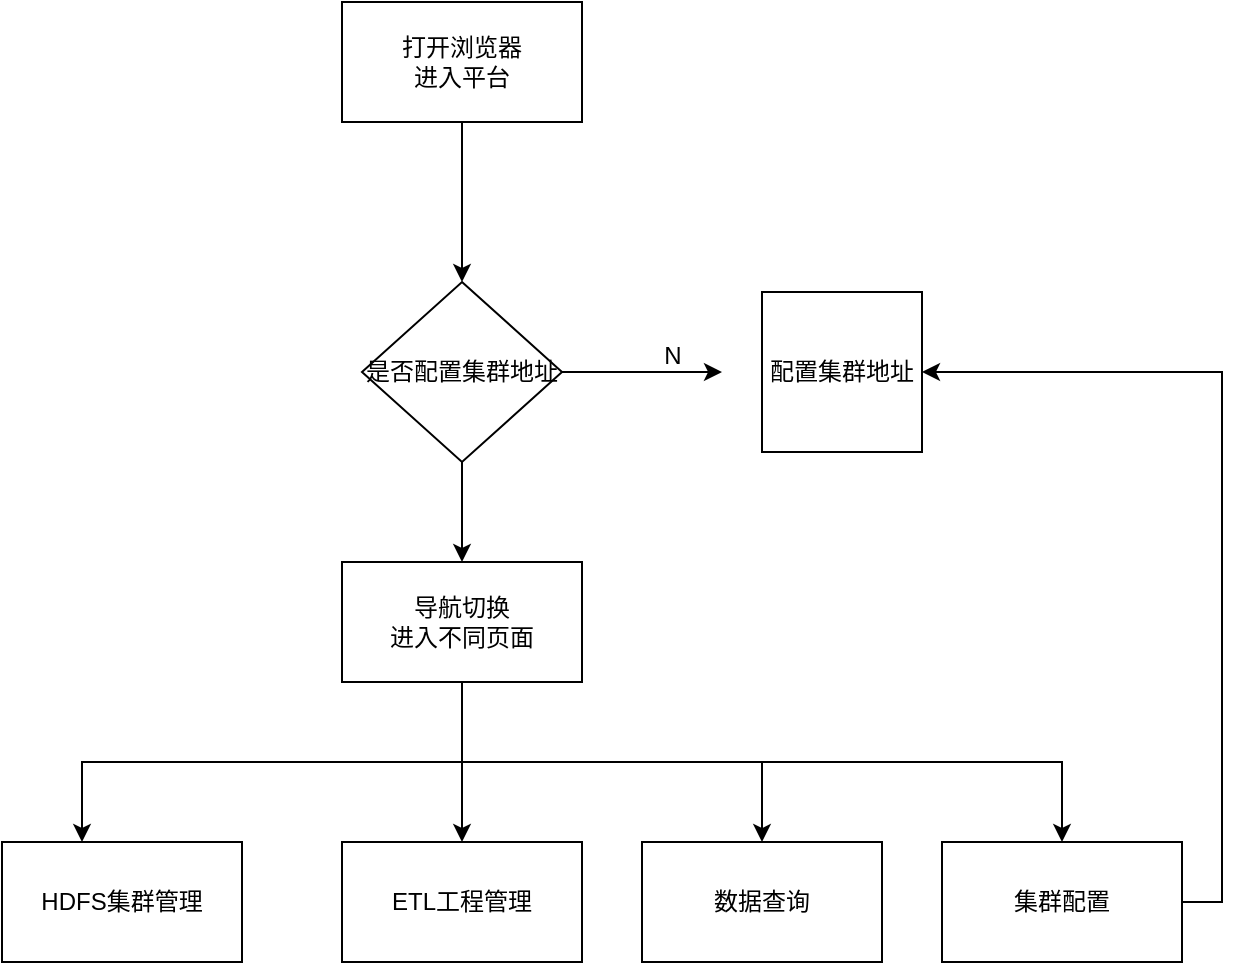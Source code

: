 <mxfile version="12.3.2" type="device" pages="1"><diagram id="OXoZB6UOozyOIF0_d0Nq" name="Page-1"><mxGraphModel dx="588" dy="341" grid="1" gridSize="10" guides="1" tooltips="1" connect="1" arrows="1" fold="1" page="1" pageScale="1" pageWidth="827" pageHeight="1169" math="0" shadow="0"><root><mxCell id="0"/><mxCell id="1" parent="0"/><mxCell id="9dkCzUSQmuyHkmtRh_m2-3" value="" style="edgeStyle=orthogonalEdgeStyle;rounded=0;orthogonalLoop=1;jettySize=auto;html=1;" parent="1" source="9dkCzUSQmuyHkmtRh_m2-1" edge="1"><mxGeometry relative="1" as="geometry"><mxPoint x="380" y="220" as="targetPoint"/></mxGeometry></mxCell><mxCell id="9dkCzUSQmuyHkmtRh_m2-1" value="打开浏览器&lt;br&gt;进入平台" style="rounded=0;whiteSpace=wrap;html=1;" parent="1" vertex="1"><mxGeometry x="320" y="80" width="120" height="60" as="geometry"/></mxCell><mxCell id="9dkCzUSQmuyHkmtRh_m2-5" value="" style="edgeStyle=orthogonalEdgeStyle;rounded=0;orthogonalLoop=1;jettySize=auto;html=1;" parent="1" edge="1"><mxGeometry relative="1" as="geometry"><mxPoint x="380" y="280" as="sourcePoint"/><mxPoint x="380" y="360" as="targetPoint"/></mxGeometry></mxCell><mxCell id="9dkCzUSQmuyHkmtRh_m2-8" value="" style="edgeStyle=orthogonalEdgeStyle;rounded=0;orthogonalLoop=1;jettySize=auto;html=1;" parent="1" source="9dkCzUSQmuyHkmtRh_m2-6" edge="1"><mxGeometry relative="1" as="geometry"><mxPoint x="510" y="265" as="targetPoint"/></mxGeometry></mxCell><mxCell id="9dkCzUSQmuyHkmtRh_m2-6" value="是否配置集群地址" style="rhombus;whiteSpace=wrap;html=1;" parent="1" vertex="1"><mxGeometry x="330" y="220" width="100" height="90" as="geometry"/></mxCell><mxCell id="9dkCzUSQmuyHkmtRh_m2-9" value="N" style="text;html=1;align=center;verticalAlign=middle;resizable=0;points=[];;autosize=1;" parent="1" vertex="1"><mxGeometry x="475" y="247" width="20" height="20" as="geometry"/></mxCell><mxCell id="9dkCzUSQmuyHkmtRh_m2-12" value="" style="edgeStyle=orthogonalEdgeStyle;rounded=0;orthogonalLoop=1;jettySize=auto;html=1;" parent="1" source="9dkCzUSQmuyHkmtRh_m2-10" target="9dkCzUSQmuyHkmtRh_m2-11" edge="1"><mxGeometry relative="1" as="geometry"><Array as="points"><mxPoint x="380" y="460"/><mxPoint x="190" y="460"/></Array></mxGeometry></mxCell><mxCell id="9dkCzUSQmuyHkmtRh_m2-16" style="edgeStyle=orthogonalEdgeStyle;rounded=0;orthogonalLoop=1;jettySize=auto;html=1;entryX=0.5;entryY=0;entryDx=0;entryDy=0;" parent="1" source="9dkCzUSQmuyHkmtRh_m2-10" target="9dkCzUSQmuyHkmtRh_m2-14" edge="1"><mxGeometry relative="1" as="geometry"/></mxCell><mxCell id="9dkCzUSQmuyHkmtRh_m2-19" style="edgeStyle=orthogonalEdgeStyle;rounded=0;orthogonalLoop=1;jettySize=auto;html=1;" parent="1" target="9dkCzUSQmuyHkmtRh_m2-18" edge="1"><mxGeometry relative="1" as="geometry"><mxPoint x="380" y="420" as="sourcePoint"/><Array as="points"><mxPoint x="380" y="460"/><mxPoint x="530" y="460"/></Array></mxGeometry></mxCell><mxCell id="9dkCzUSQmuyHkmtRh_m2-23" style="edgeStyle=orthogonalEdgeStyle;rounded=0;orthogonalLoop=1;jettySize=auto;html=1;entryX=0.5;entryY=0;entryDx=0;entryDy=0;" parent="1" source="9dkCzUSQmuyHkmtRh_m2-10" target="9dkCzUSQmuyHkmtRh_m2-21" edge="1"><mxGeometry relative="1" as="geometry"><Array as="points"><mxPoint x="380" y="460"/><mxPoint x="680" y="460"/></Array></mxGeometry></mxCell><mxCell id="9dkCzUSQmuyHkmtRh_m2-10" value="导航切换&lt;br&gt;进入不同页面" style="rounded=0;whiteSpace=wrap;html=1;" parent="1" vertex="1"><mxGeometry x="320" y="360" width="120" height="60" as="geometry"/></mxCell><mxCell id="9dkCzUSQmuyHkmtRh_m2-11" value="HDFS集群管理" style="rounded=0;whiteSpace=wrap;html=1;" parent="1" vertex="1"><mxGeometry x="150" y="500" width="120" height="60" as="geometry"/></mxCell><mxCell id="9dkCzUSQmuyHkmtRh_m2-14" value="ETL工程管理" style="rounded=0;whiteSpace=wrap;html=1;" parent="1" vertex="1"><mxGeometry x="320" y="500" width="120" height="60" as="geometry"/></mxCell><mxCell id="9dkCzUSQmuyHkmtRh_m2-18" value="数据查询" style="rounded=0;whiteSpace=wrap;html=1;" parent="1" vertex="1"><mxGeometry x="470" y="500" width="120" height="60" as="geometry"/></mxCell><mxCell id="9dkCzUSQmuyHkmtRh_m2-24" style="edgeStyle=orthogonalEdgeStyle;rounded=0;orthogonalLoop=1;jettySize=auto;html=1;entryX=1;entryY=0.5;entryDx=0;entryDy=0;exitX=1;exitY=0.5;exitDx=0;exitDy=0;" parent="1" source="9dkCzUSQmuyHkmtRh_m2-21" target="9dkCzUSQmuyHkmtRh_m2-22" edge="1"><mxGeometry relative="1" as="geometry"/></mxCell><mxCell id="9dkCzUSQmuyHkmtRh_m2-21" value="集群配置" style="rounded=0;whiteSpace=wrap;html=1;" parent="1" vertex="1"><mxGeometry x="620" y="500" width="120" height="60" as="geometry"/></mxCell><mxCell id="9dkCzUSQmuyHkmtRh_m2-22" value="配置集群地址" style="whiteSpace=wrap;html=1;aspect=fixed;" parent="1" vertex="1"><mxGeometry x="530" y="225" width="80" height="80" as="geometry"/></mxCell></root></mxGraphModel></diagram></mxfile>